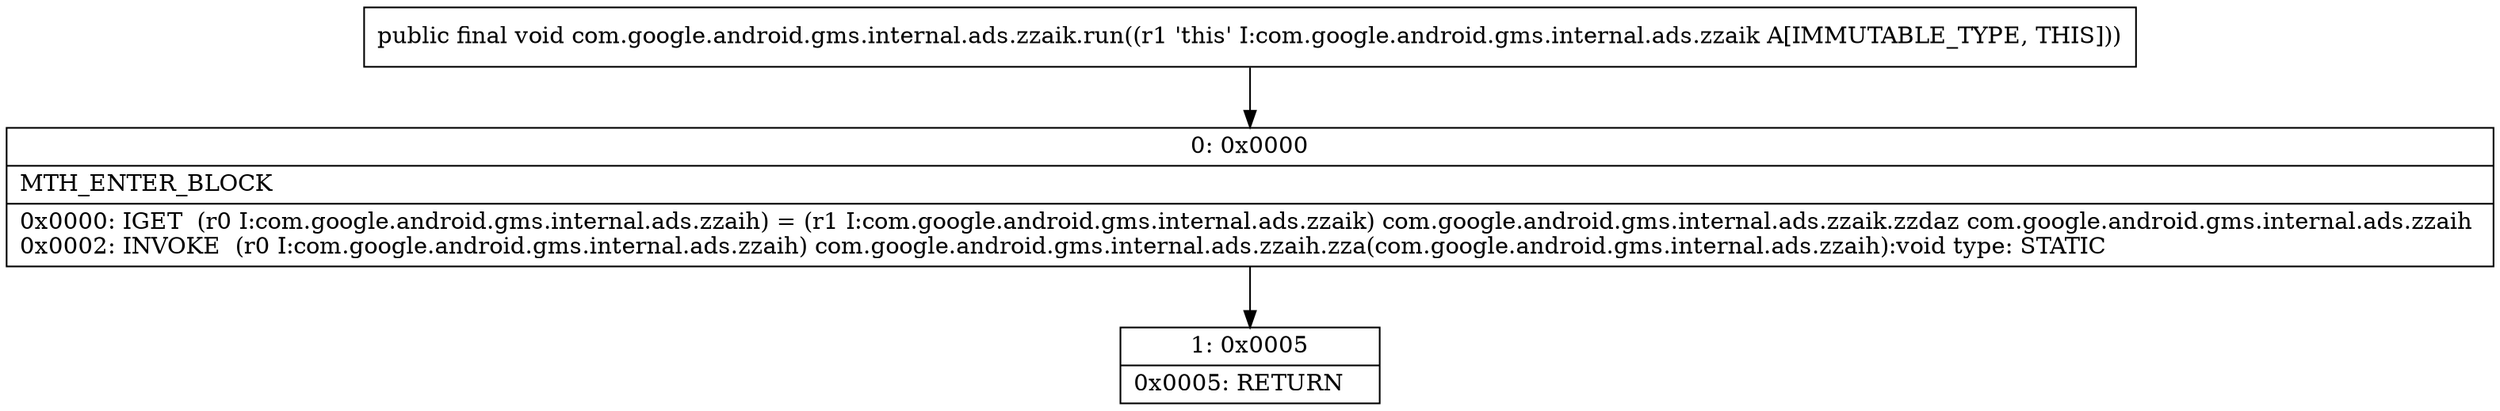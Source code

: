 digraph "CFG forcom.google.android.gms.internal.ads.zzaik.run()V" {
Node_0 [shape=record,label="{0\:\ 0x0000|MTH_ENTER_BLOCK\l|0x0000: IGET  (r0 I:com.google.android.gms.internal.ads.zzaih) = (r1 I:com.google.android.gms.internal.ads.zzaik) com.google.android.gms.internal.ads.zzaik.zzdaz com.google.android.gms.internal.ads.zzaih \l0x0002: INVOKE  (r0 I:com.google.android.gms.internal.ads.zzaih) com.google.android.gms.internal.ads.zzaih.zza(com.google.android.gms.internal.ads.zzaih):void type: STATIC \l}"];
Node_1 [shape=record,label="{1\:\ 0x0005|0x0005: RETURN   \l}"];
MethodNode[shape=record,label="{public final void com.google.android.gms.internal.ads.zzaik.run((r1 'this' I:com.google.android.gms.internal.ads.zzaik A[IMMUTABLE_TYPE, THIS])) }"];
MethodNode -> Node_0;
Node_0 -> Node_1;
}

